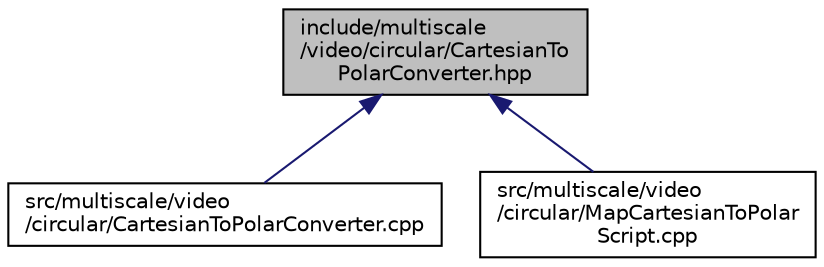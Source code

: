 digraph "include/multiscale/video/circular/CartesianToPolarConverter.hpp"
{
  edge [fontname="Helvetica",fontsize="10",labelfontname="Helvetica",labelfontsize="10"];
  node [fontname="Helvetica",fontsize="10",shape=record];
  Node1 [label="include/multiscale\l/video/circular/CartesianTo\lPolarConverter.hpp",height=0.2,width=0.4,color="black", fillcolor="grey75", style="filled" fontcolor="black"];
  Node1 -> Node2 [dir="back",color="midnightblue",fontsize="10",style="solid",fontname="Helvetica"];
  Node2 [label="src/multiscale/video\l/circular/CartesianToPolarConverter.cpp",height=0.2,width=0.4,color="black", fillcolor="white", style="filled",URL="$CartesianToPolarConverter_8cpp.html"];
  Node1 -> Node3 [dir="back",color="midnightblue",fontsize="10",style="solid",fontname="Helvetica"];
  Node3 [label="src/multiscale/video\l/circular/MapCartesianToPolar\lScript.cpp",height=0.2,width=0.4,color="black", fillcolor="white", style="filled",URL="$MapCartesianToPolarScript_8cpp.html"];
}
